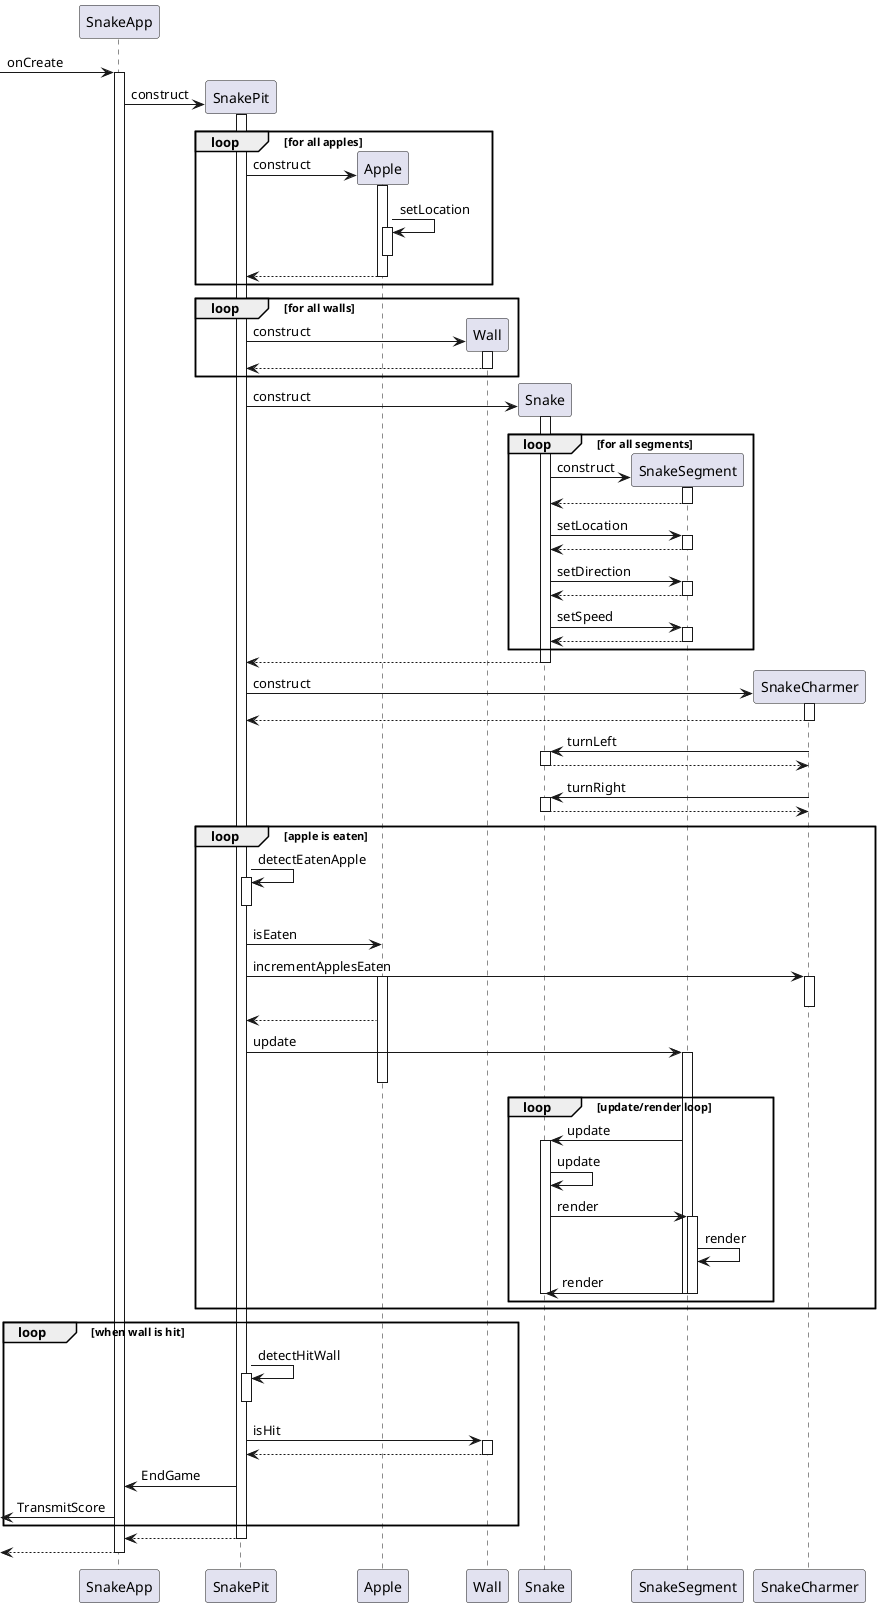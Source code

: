 @startuml


[-> SnakeApp: onCreate
create SnakePit
activate SnakeApp
SnakeApp -> SnakePit: construct

loop for all apples
create Apple
activate SnakePit
SnakePit -> Apple: construct

activate Apple
Apple -> Apple: setLocation
activate Apple
deactivate Apple
Apple --> SnakePit
deactivate Apple
end

loop for all walls
create Wall
SnakePit -> Wall: construct
activate Wall
Wall --> SnakePit
deactivate Wall
end

create Snake
SnakePit -> Snake: construct
activate Snake
loop for all segments

create SnakeSegment
Snake -> SnakeSegment: construct
activate SnakeSegment
SnakeSegment --> Snake
deactivate SnakeSegment

Snake -> SnakeSegment: setLocation
activate SnakeSegment
SnakeSegment --> Snake
deactivate SnakeSegment

Snake -> SnakeSegment: setDirection
activate SnakeSegment
SnakeSegment --> Snake
deactivate SnakeSegment

Snake -> SnakeSegment: setSpeed
activate SnakeSegment
SnakeSegment --> Snake
deactivate SnakeSegment

end
Snake-->SnakePit
deactivate Snake

create SnakeCharmer
SnakePit -> SnakeCharmer: construct
activate SnakeCharmer
SnakeCharmer --> SnakePit
deactivate SnakeCharmer

SnakeCharmer -> Snake: turnLeft
activate Snake
Snake --> SnakeCharmer:
deactivate Snake

SnakeCharmer -> Snake: turnRight
activate Snake
Snake --> SnakeCharmer:
deactivate Snake

loop apple is eaten
SnakePit -> SnakePit: detectEatenApple
activate SnakePit
deactivate SnakePit
SnakePit -> Apple: isEaten
SnakePit -> SnakeCharmer: incrementApplesEaten
activate SnakeCharmer
deactivate SnakeCharmer
activate Apple
Apple --> SnakePit
SnakePit -> SnakeSegment: update
activate SnakeSegment
deactivate Apple
loop update/render loop
SnakeSegment -> Snake: update
activate Snake
Snake -> Snake: update
Snake -> SnakeSegment: render
activate SnakeSegment
SnakeSegment -> SnakeSegment: render
SnakeSegment -> Snake: render
deactivate Snake
deactivate SnakeSegment
deactivate SnakeSegment
end
end
loop when wall is hit
SnakePit -> SnakePit: detectHitWall
activate SnakePit
deactivate SnakePit
Wall <- SnakePit: isHit
activate Wall
Wall --> SnakePit
deactivate Wall
SnakePit -> SnakeApp: EndGame
<- SnakeApp: TransmitScore
end
SnakePit --> SnakeApp

deactivate SnakePit
<-- SnakeApp
deactivate SnakeApp
@enduml